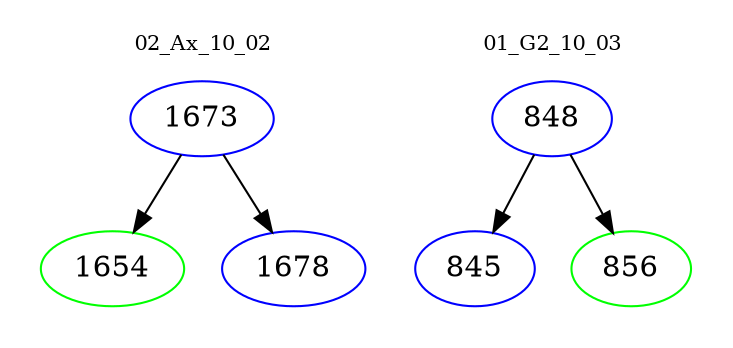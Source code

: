 digraph{
subgraph cluster_0 {
color = white
label = "02_Ax_10_02";
fontsize=10;
T0_1673 [label="1673", color="blue"]
T0_1673 -> T0_1654 [color="black"]
T0_1654 [label="1654", color="green"]
T0_1673 -> T0_1678 [color="black"]
T0_1678 [label="1678", color="blue"]
}
subgraph cluster_1 {
color = white
label = "01_G2_10_03";
fontsize=10;
T1_848 [label="848", color="blue"]
T1_848 -> T1_845 [color="black"]
T1_845 [label="845", color="blue"]
T1_848 -> T1_856 [color="black"]
T1_856 [label="856", color="green"]
}
}
